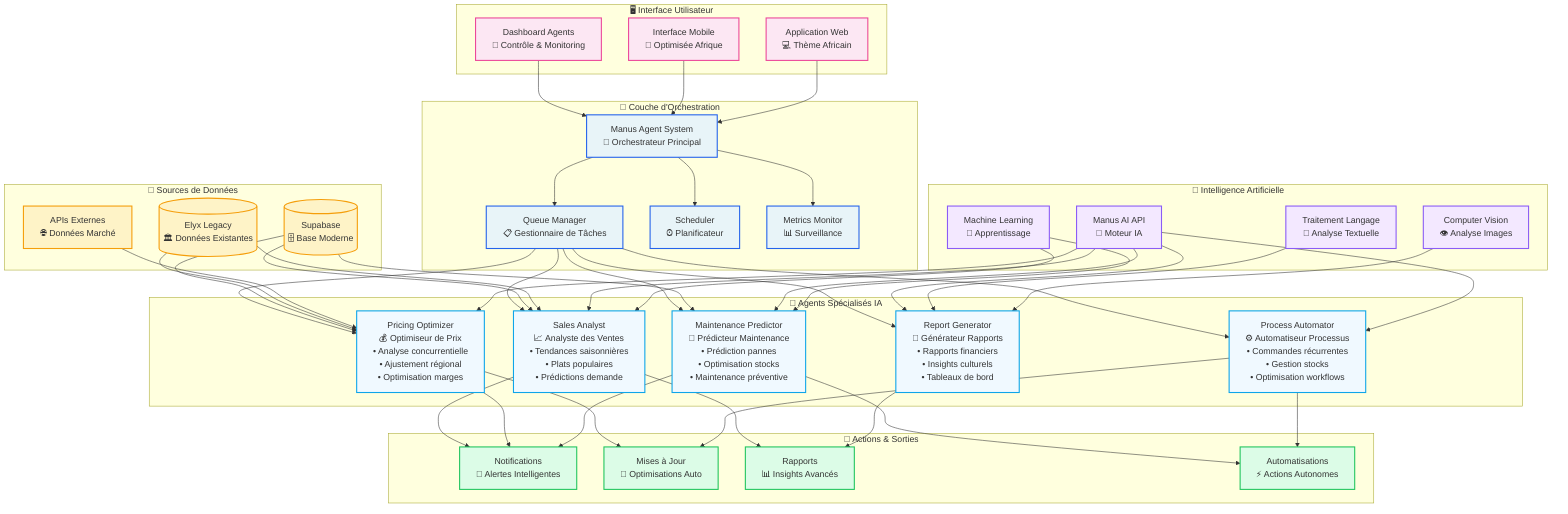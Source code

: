 graph TB
    %% Couche d'orchestration
    subgraph "🎯 Couche d'Orchestration"
        MAS[Manus Agent System<br/>🤖 Orchestrateur Principal]
        QM[Queue Manager<br/>📋 Gestionnaire de Tâches]
        SM[Scheduler<br/>⏰ Planificateur]
        MM[Metrics Monitor<br/>📊 Surveillance]
    end

    %% Agents spécialisés
    subgraph "🧠 Agents Spécialisés IA"
        SA[Sales Analyst<br/>📈 Analyste des Ventes<br/>• Tendances saisonnières<br/>• Plats populaires<br/>• Prédictions demande]
        
        PO[Pricing Optimizer<br/>💰 Optimiseur de Prix<br/>• Analyse concurrentielle<br/>• Ajustement régional<br/>• Optimisation marges]
        
        MP[Maintenance Predictor<br/>🔧 Prédicteur Maintenance<br/>• Prédiction pannes<br/>• Optimisation stocks<br/>• Maintenance préventive]
        
        RG[Report Generator<br/>📄 Générateur Rapports<br/>• Rapports financiers<br/>• Insights culturels<br/>• Tableaux de bord]
        
        PA[Process Automator<br/>⚙️ Automatiseur Processus<br/>• Commandes récurrentes<br/>• Gestion stocks<br/>• Optimisation workflows]
    end

    %% Sources de données
    subgraph "💾 Sources de Données"
        SB[(Supabase<br/>🗄️ Base Moderne)]
        EL[(Elyx Legacy<br/>🏛️ Données Existantes)]
        EXT[APIs Externes<br/>🌐 Données Marché]
    end

    %% Intelligence artificielle
    subgraph "🧠 Intelligence Artificielle"
        MAPI[Manus AI API<br/>🤖 Moteur IA]
        NLP[Traitement Langage<br/>📝 Analyse Textuelle]
        ML[Machine Learning<br/>🎯 Apprentissage]
        CV[Computer Vision<br/>👁️ Analyse Images]
    end

    %% Actions et sorties
    subgraph "🎯 Actions & Sorties"
        NOT[Notifications<br/>📧 Alertes Intelligentes]
        UPD[Mises à Jour<br/>🔄 Optimisations Auto]
        REP[Rapports<br/>📊 Insights Avancés]
        AUTO[Automatisations<br/>⚡ Actions Autonomes]
    end

    %% Interface utilisateur
    subgraph "🖥️ Interface Utilisateur"
        DASH[Dashboard Agents<br/>📱 Contrôle & Monitoring]
        MOB[Interface Mobile<br/>📱 Optimisée Afrique]
        WEB[Application Web<br/>💻 Thème Africain]
    end

    %% Connexions principales
    MAS --> QM
    MAS --> SM
    MAS --> MM
    
    QM --> SA
    QM --> PO
    QM --> MP
    QM --> RG
    QM --> PA
    
    %% Sources vers agents
    SB --> SA
    SB --> PO
    SB --> MP
    EL --> SA
    EL --> PO
    EXT --> PO
    
    %% IA vers agents
    MAPI --> SA
    MAPI --> PO
    MAPI --> MP
    MAPI --> RG
    MAPI --> PA
    
    NLP --> RG
    ML --> SA
    ML --> MP
    CV --> RG
    
    %% Agents vers actions
    SA --> NOT
    SA --> REP
    PO --> UPD
    PO --> NOT
    MP --> NOT
    MP --> AUTO
    RG --> REP
    PA --> AUTO
    PA --> UPD
    
    %% Interface
    DASH --> MAS
    MOB --> MAS
    WEB --> MAS
    
    %% Styles
    classDef orchestration fill:#e8f4f8,stroke:#2563eb,stroke-width:2px
    classDef agents fill:#f0f9ff,stroke:#0ea5e9,stroke-width:2px
    classDef data fill:#fef3c7,stroke:#f59e0b,stroke-width:2px
    classDef ai fill:#f3e8ff,stroke:#8b5cf6,stroke-width:2px
    classDef actions fill:#dcfce7,stroke:#22c55e,stroke-width:2px
    classDef ui fill:#fce7f3,stroke:#ec4899,stroke-width:2px
    
    class MAS,QM,SM,MM orchestration
    class SA,PO,MP,RG,PA agents
    class SB,EL,EXT data
    class MAPI,NLP,ML,CV ai
    class NOT,UPD,REP,AUTO actions
    class DASH,MOB,WEB ui